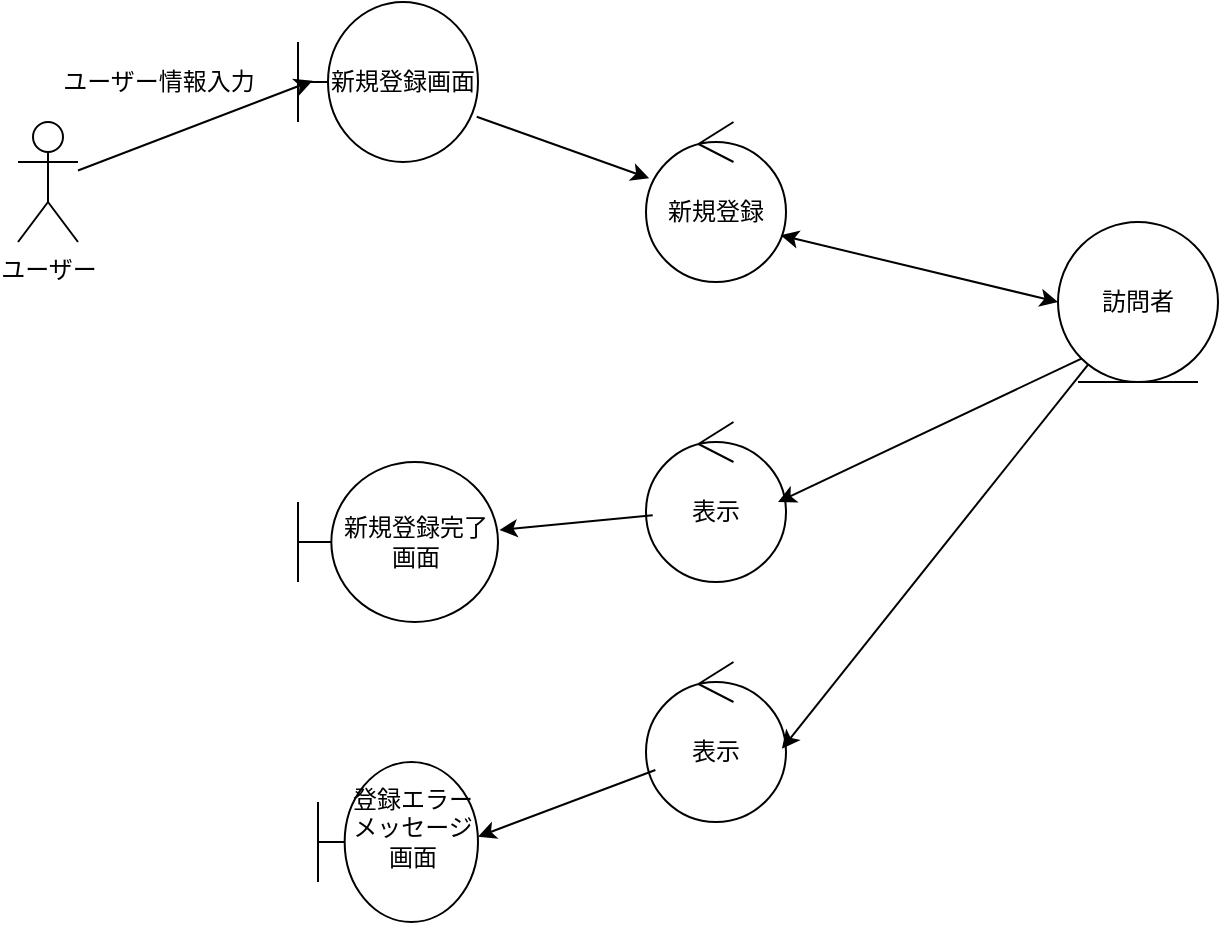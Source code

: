 <mxfile version="28.1.2">
  <diagram name="ページ1" id="wzrHKX1I_vjIXKGBhPSM">
    <mxGraphModel dx="786" dy="564" grid="1" gridSize="10" guides="1" tooltips="1" connect="1" arrows="1" fold="1" page="1" pageScale="1" pageWidth="827" pageHeight="583" math="0" shadow="0">
      <root>
        <mxCell id="0" />
        <mxCell id="1" parent="0" />
        <mxCell id="qMHlM7ADNf1lFpIRKLix-1" value="ユーザー" style="shape=umlActor;verticalLabelPosition=bottom;verticalAlign=top;html=1;outlineConnect=0;" vertex="1" parent="1">
          <mxGeometry x="100" y="80" width="30" height="60" as="geometry" />
        </mxCell>
        <mxCell id="qMHlM7ADNf1lFpIRKLix-2" value="" style="endArrow=classic;html=1;rounded=0;entryX=0.081;entryY=0.492;entryDx=0;entryDy=0;entryPerimeter=0;" edge="1" parent="1" source="qMHlM7ADNf1lFpIRKLix-1" target="qMHlM7ADNf1lFpIRKLix-3">
          <mxGeometry width="50" height="50" relative="1" as="geometry">
            <mxPoint x="380" y="320" as="sourcePoint" />
            <mxPoint x="430" y="270" as="targetPoint" />
          </mxGeometry>
        </mxCell>
        <mxCell id="qMHlM7ADNf1lFpIRKLix-3" value="新規登録画面" style="shape=umlBoundary;whiteSpace=wrap;html=1;" vertex="1" parent="1">
          <mxGeometry x="240" y="20" width="90" height="80" as="geometry" />
        </mxCell>
        <mxCell id="qMHlM7ADNf1lFpIRKLix-4" value="ユーザー情報入力" style="text;html=1;align=center;verticalAlign=middle;resizable=0;points=[];autosize=1;strokeColor=none;fillColor=none;" vertex="1" parent="1">
          <mxGeometry x="110" y="45" width="120" height="30" as="geometry" />
        </mxCell>
        <mxCell id="qMHlM7ADNf1lFpIRKLix-5" value="訪問者" style="ellipse;shape=umlEntity;whiteSpace=wrap;html=1;" vertex="1" parent="1">
          <mxGeometry x="620" y="130" width="80" height="80" as="geometry" />
        </mxCell>
        <mxCell id="qMHlM7ADNf1lFpIRKLix-6" value="新規登録" style="ellipse;shape=umlControl;whiteSpace=wrap;html=1;" vertex="1" parent="1">
          <mxGeometry x="414" y="80" width="70" height="80" as="geometry" />
        </mxCell>
        <mxCell id="qMHlM7ADNf1lFpIRKLix-8" value="表示" style="ellipse;shape=umlControl;whiteSpace=wrap;html=1;" vertex="1" parent="1">
          <mxGeometry x="414" y="230" width="70" height="80" as="geometry" />
        </mxCell>
        <mxCell id="qMHlM7ADNf1lFpIRKLix-9" value="表示" style="ellipse;shape=umlControl;whiteSpace=wrap;html=1;" vertex="1" parent="1">
          <mxGeometry x="414" y="350" width="70" height="80" as="geometry" />
        </mxCell>
        <mxCell id="qMHlM7ADNf1lFpIRKLix-10" value="新規登録完了画面" style="shape=umlBoundary;whiteSpace=wrap;html=1;" vertex="1" parent="1">
          <mxGeometry x="240" y="250" width="100" height="80" as="geometry" />
        </mxCell>
        <mxCell id="qMHlM7ADNf1lFpIRKLix-11" value="登録エラーメッセージ画面&lt;div&gt;&lt;br&gt;&lt;/div&gt;" style="shape=umlBoundary;whiteSpace=wrap;html=1;" vertex="1" parent="1">
          <mxGeometry x="250" y="400" width="80" height="80" as="geometry" />
        </mxCell>
        <mxCell id="qMHlM7ADNf1lFpIRKLix-12" value="" style="endArrow=classic;html=1;rounded=0;exitX=0.993;exitY=0.717;exitDx=0;exitDy=0;exitPerimeter=0;" edge="1" parent="1" source="qMHlM7ADNf1lFpIRKLix-3" target="qMHlM7ADNf1lFpIRKLix-6">
          <mxGeometry width="50" height="50" relative="1" as="geometry">
            <mxPoint x="380" y="320" as="sourcePoint" />
            <mxPoint x="430" y="270" as="targetPoint" />
          </mxGeometry>
        </mxCell>
        <mxCell id="qMHlM7ADNf1lFpIRKLix-13" value="" style="endArrow=classic;startArrow=classic;html=1;rounded=0;entryX=0.962;entryY=0.708;entryDx=0;entryDy=0;entryPerimeter=0;exitX=0;exitY=0.5;exitDx=0;exitDy=0;" edge="1" parent="1" source="qMHlM7ADNf1lFpIRKLix-5" target="qMHlM7ADNf1lFpIRKLix-6">
          <mxGeometry width="50" height="50" relative="1" as="geometry">
            <mxPoint x="380" y="320" as="sourcePoint" />
            <mxPoint x="430" y="270" as="targetPoint" />
          </mxGeometry>
        </mxCell>
        <mxCell id="qMHlM7ADNf1lFpIRKLix-14" value="" style="endArrow=classic;html=1;rounded=0;exitX=0;exitY=1;exitDx=0;exitDy=0;entryX=0.943;entryY=0.5;entryDx=0;entryDy=0;entryPerimeter=0;" edge="1" parent="1" source="qMHlM7ADNf1lFpIRKLix-5" target="qMHlM7ADNf1lFpIRKLix-8">
          <mxGeometry width="50" height="50" relative="1" as="geometry">
            <mxPoint x="380" y="320" as="sourcePoint" />
            <mxPoint x="430" y="270" as="targetPoint" />
          </mxGeometry>
        </mxCell>
        <mxCell id="qMHlM7ADNf1lFpIRKLix-15" value="" style="endArrow=classic;html=1;rounded=0;entryX=0.971;entryY=0.542;entryDx=0;entryDy=0;entryPerimeter=0;" edge="1" parent="1" source="qMHlM7ADNf1lFpIRKLix-5" target="qMHlM7ADNf1lFpIRKLix-9">
          <mxGeometry width="50" height="50" relative="1" as="geometry">
            <mxPoint x="600" y="230" as="sourcePoint" />
            <mxPoint x="430" y="270" as="targetPoint" />
          </mxGeometry>
        </mxCell>
        <mxCell id="qMHlM7ADNf1lFpIRKLix-16" value="" style="endArrow=classic;html=1;rounded=0;exitX=0.048;exitY=0.583;exitDx=0;exitDy=0;exitPerimeter=0;entryX=1.007;entryY=0.425;entryDx=0;entryDy=0;entryPerimeter=0;" edge="1" parent="1" source="qMHlM7ADNf1lFpIRKLix-8" target="qMHlM7ADNf1lFpIRKLix-10">
          <mxGeometry width="50" height="50" relative="1" as="geometry">
            <mxPoint x="380" y="320" as="sourcePoint" />
            <mxPoint x="430" y="270" as="targetPoint" />
          </mxGeometry>
        </mxCell>
        <mxCell id="qMHlM7ADNf1lFpIRKLix-17" value="" style="endArrow=classic;html=1;rounded=0;exitX=0.067;exitY=0.675;exitDx=0;exitDy=0;exitPerimeter=0;entryX=1;entryY=0.467;entryDx=0;entryDy=0;entryPerimeter=0;" edge="1" parent="1" source="qMHlM7ADNf1lFpIRKLix-9" target="qMHlM7ADNf1lFpIRKLix-11">
          <mxGeometry width="50" height="50" relative="1" as="geometry">
            <mxPoint x="380" y="320" as="sourcePoint" />
            <mxPoint x="310" y="360" as="targetPoint" />
          </mxGeometry>
        </mxCell>
      </root>
    </mxGraphModel>
  </diagram>
</mxfile>
